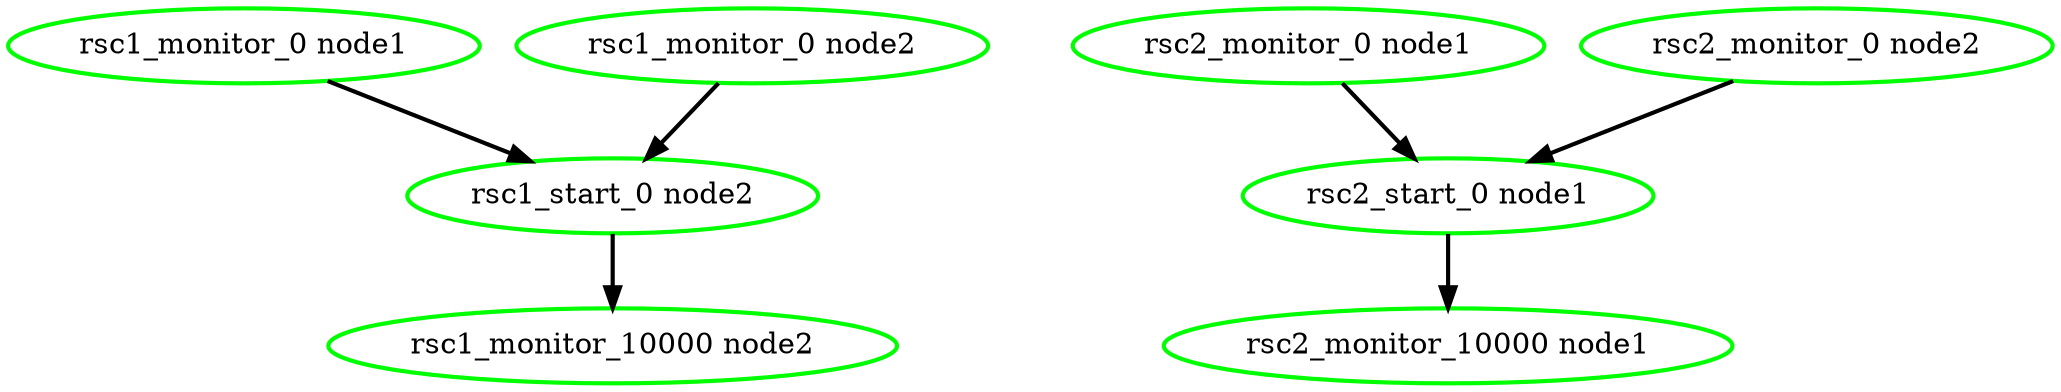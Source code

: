 digraph "g" {
"rsc1_monitor_0 node1" -> "rsc1_start_0 node2" [ style = bold]
"rsc1_monitor_0 node1" [ style=bold color="green" fontcolor="black"]
"rsc1_monitor_0 node2" -> "rsc1_start_0 node2" [ style = bold]
"rsc1_monitor_0 node2" [ style=bold color="green" fontcolor="black"]
"rsc1_monitor_10000 node2" [ style=bold color="green" fontcolor="black"]
"rsc1_start_0 node2" -> "rsc1_monitor_10000 node2" [ style = bold]
"rsc1_start_0 node2" [ style=bold color="green" fontcolor="black"]
"rsc2_monitor_0 node1" -> "rsc2_start_0 node1" [ style = bold]
"rsc2_monitor_0 node1" [ style=bold color="green" fontcolor="black"]
"rsc2_monitor_0 node2" -> "rsc2_start_0 node1" [ style = bold]
"rsc2_monitor_0 node2" [ style=bold color="green" fontcolor="black"]
"rsc2_monitor_10000 node1" [ style=bold color="green" fontcolor="black"]
"rsc2_start_0 node1" -> "rsc2_monitor_10000 node1" [ style = bold]
"rsc2_start_0 node1" [ style=bold color="green" fontcolor="black"]
}
